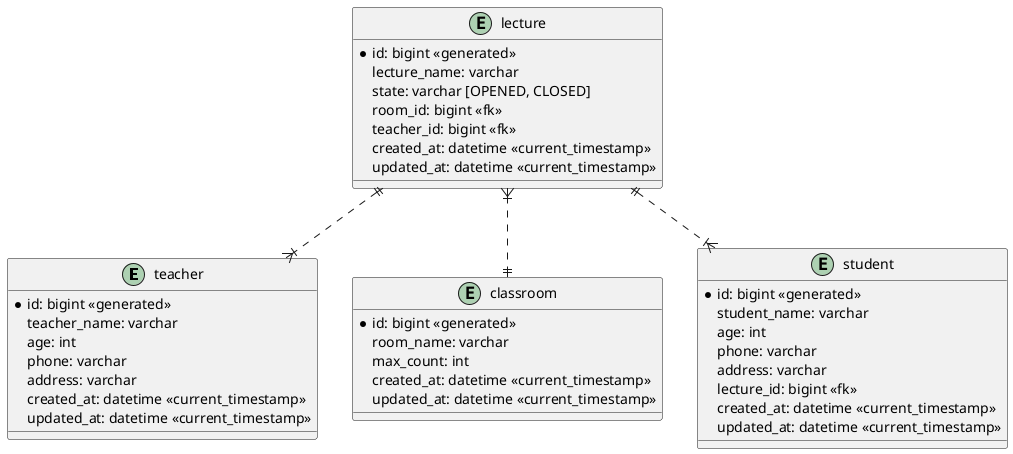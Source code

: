 요구사항
1. 강의는 강사와 교실을 각각 하나씩 가질 수 있다.
2. 학생은 강의를 하나만 들을 수 있다.

@startuml

entity teacher {
  * id: bigint <<generated>>
  teacher_name: varchar
  age: int
  phone: varchar
  address: varchar
  created_at: datetime <<current_timestamp>>
  updated_at: datetime <<current_timestamp>>
}

entity classroom {
  * id: bigint <<generated>>
  room_name: varchar
  max_count: int
  created_at: datetime <<current_timestamp>>
  updated_at: datetime <<current_timestamp>>
}

entity student {
  * id: bigint <<generated>>
  student_name: varchar
  age: int
  phone: varchar
  address: varchar
  lecture_id: bigint <<fk>>
  created_at: datetime <<current_timestamp>>
  updated_at: datetime <<current_timestamp>>
}

entity lecture {
  * id: bigint <<generated>>
  lecture_name: varchar
  state: varchar [OPENED, CLOSED]
  room_id: bigint <<fk>>
  teacher_id: bigint <<fk>>
  created_at: datetime <<current_timestamp>>
  updated_at: datetime <<current_timestamp>>
}

lecture ||..|{ teacher
lecture }|..|| classroom
lecture ||..|{ student

@enduml
